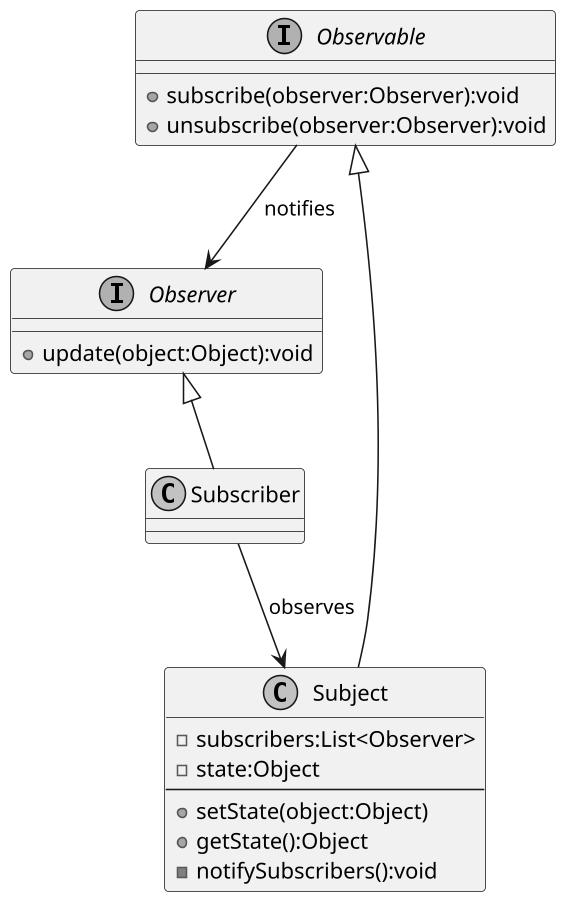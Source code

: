 @startuml

skinparam monochrome true
skinparam defaultFontName Droid Sans
skinparam dpi 150

interface Observable {
    + subscribe(observer:Observer):void
    + unsubscribe(observer:Observer):void
}

interface Observer {
    + update(object:Object):void
}

Observable --> Observer : notifies

class Subject {
    - subscribers:List<Observer>
    - state:Object
    ---
    + setState(object:Object)
    + getState():Object
    - notifySubscribers():void
}

Observable <|-- Subject

class Subscriber {
}

Observer <|-- Subscriber

Subscriber --> Subject : observes

@enduml
